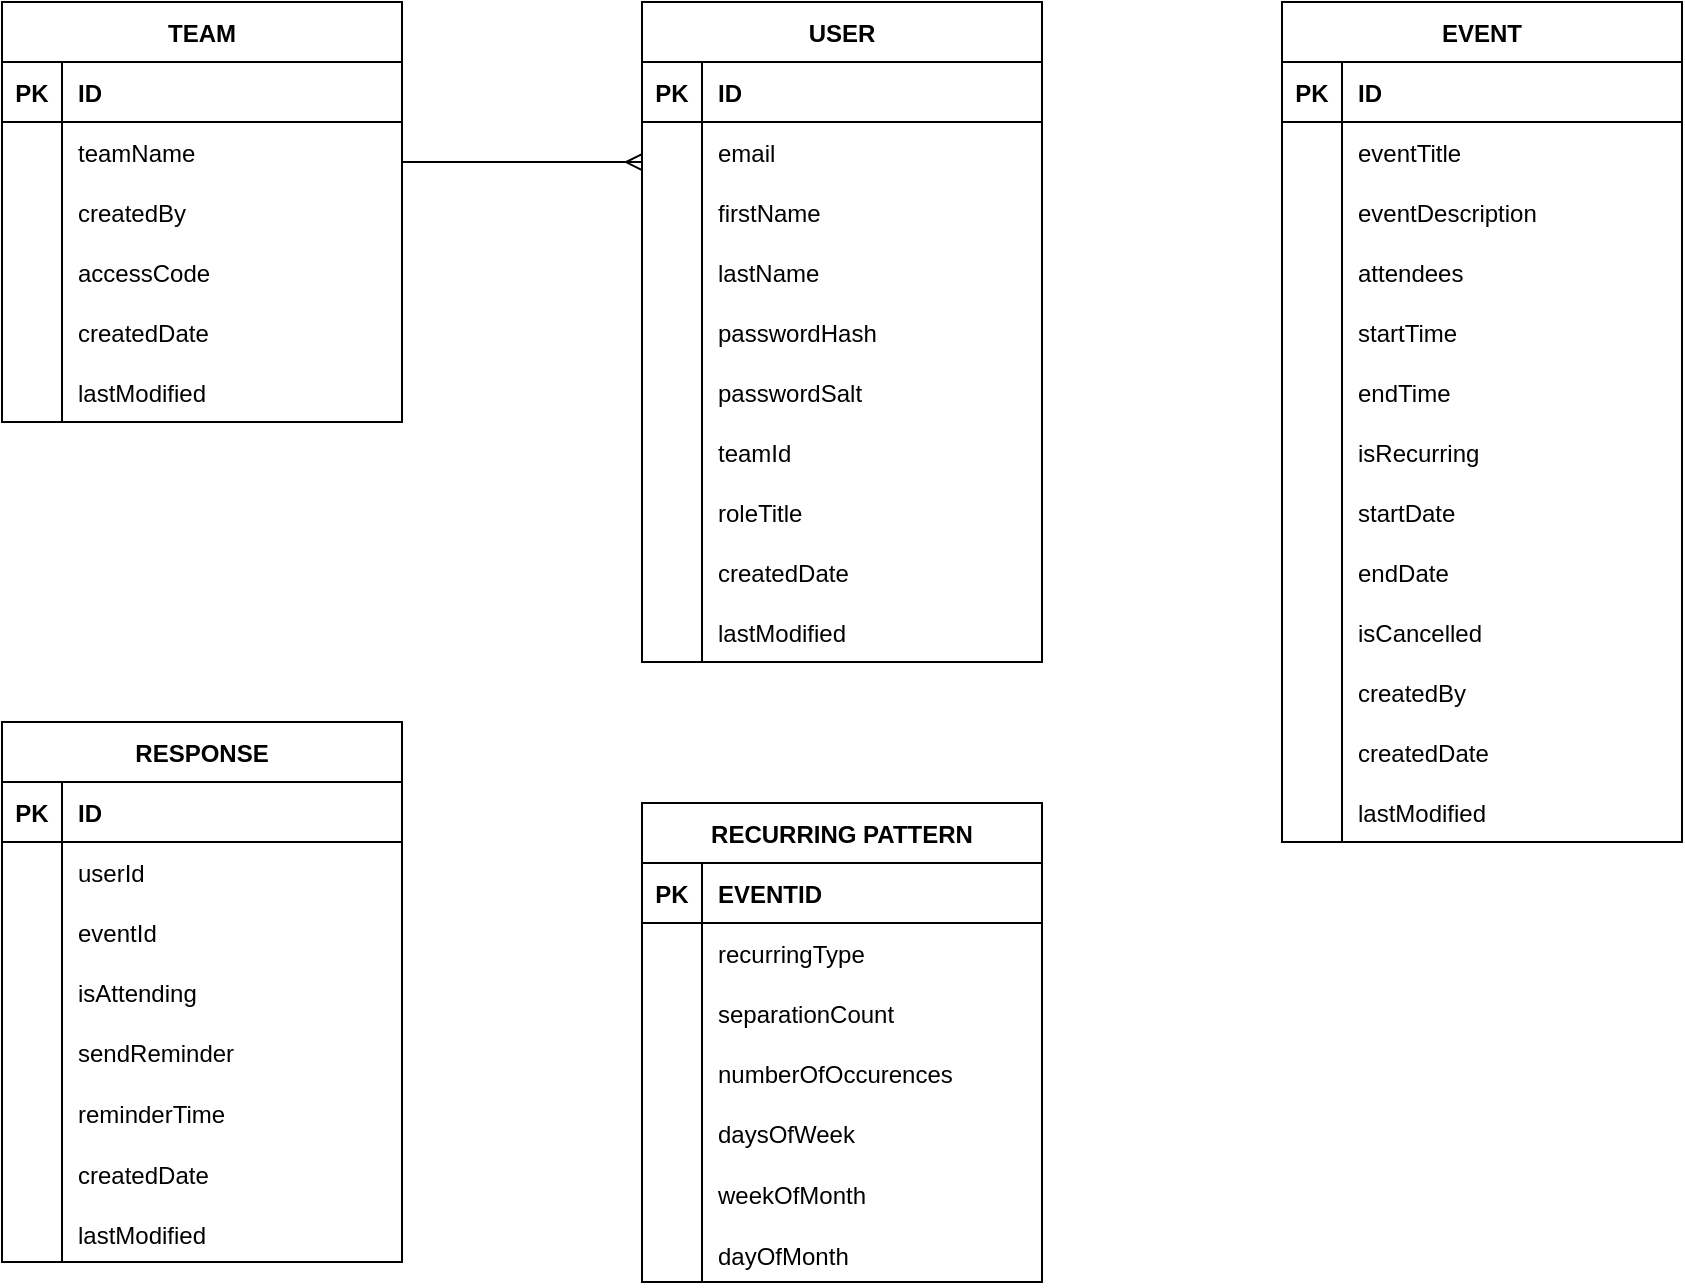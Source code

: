<mxfile version="20.8.16" type="device"><diagram id="R2lEEEUBdFMjLlhIrx00" name="Page-1"><mxGraphModel dx="1000" dy="599" grid="1" gridSize="10" guides="1" tooltips="1" connect="1" arrows="1" fold="1" page="1" pageScale="1" pageWidth="1169" pageHeight="827" math="0" shadow="0" extFonts="Permanent Marker^https://fonts.googleapis.com/css?family=Permanent+Marker"><root><mxCell id="0"/><mxCell id="1" parent="0"/><object label="USER" teamId="teamId&#10;teamId&#10;" placeholders="1" id="lhX8aBAA-CN6_TQrvfnU-5"><mxCell style="shape=table;startSize=30;container=1;collapsible=1;childLayout=tableLayout;fixedRows=1;rowLines=0;fontStyle=1;align=center;resizeLast=1;movable=1;resizable=1;rotatable=1;deletable=1;editable=1;connectable=1;" parent="1" vertex="1"><mxGeometry x="440" y="80" width="200" height="330" as="geometry"><mxRectangle x="440" y="80" width="70" height="30" as="alternateBounds"/></mxGeometry></mxCell></object><mxCell id="lhX8aBAA-CN6_TQrvfnU-6" value="" style="shape=tableRow;horizontal=0;startSize=0;swimlaneHead=0;swimlaneBody=0;fillColor=none;collapsible=0;dropTarget=0;points=[[0,0.5],[1,0.5]];portConstraint=eastwest;top=0;left=0;right=0;bottom=1;" parent="lhX8aBAA-CN6_TQrvfnU-5" vertex="1"><mxGeometry y="30" width="200" height="30" as="geometry"/></mxCell><mxCell id="lhX8aBAA-CN6_TQrvfnU-7" value="PK" style="shape=partialRectangle;connectable=0;fillColor=none;top=0;left=0;bottom=0;right=0;fontStyle=1;overflow=hidden;" parent="lhX8aBAA-CN6_TQrvfnU-6" vertex="1"><mxGeometry width="30" height="30" as="geometry"><mxRectangle width="30" height="30" as="alternateBounds"/></mxGeometry></mxCell><mxCell id="lhX8aBAA-CN6_TQrvfnU-8" value="ID" style="shape=partialRectangle;connectable=0;fillColor=none;top=0;left=0;bottom=0;right=0;align=left;spacingLeft=6;fontStyle=1;overflow=hidden;" parent="lhX8aBAA-CN6_TQrvfnU-6" vertex="1"><mxGeometry x="30" width="170" height="30" as="geometry"><mxRectangle width="170" height="30" as="alternateBounds"/></mxGeometry></mxCell><mxCell id="lhX8aBAA-CN6_TQrvfnU-9" value="" style="shape=tableRow;horizontal=0;startSize=0;swimlaneHead=0;swimlaneBody=0;fillColor=none;collapsible=0;dropTarget=0;points=[[0,0.5],[1,0.5]];portConstraint=eastwest;top=0;left=0;right=0;bottom=0;" parent="lhX8aBAA-CN6_TQrvfnU-5" vertex="1"><mxGeometry y="60" width="200" height="30" as="geometry"/></mxCell><mxCell id="lhX8aBAA-CN6_TQrvfnU-10" value="" style="shape=partialRectangle;connectable=0;fillColor=none;top=0;left=0;bottom=0;right=0;editable=1;overflow=hidden;" parent="lhX8aBAA-CN6_TQrvfnU-9" vertex="1"><mxGeometry width="30" height="30" as="geometry"><mxRectangle width="30" height="30" as="alternateBounds"/></mxGeometry></mxCell><mxCell id="lhX8aBAA-CN6_TQrvfnU-11" value="email" style="shape=partialRectangle;connectable=0;fillColor=none;top=0;left=0;bottom=0;right=0;align=left;spacingLeft=6;overflow=hidden;" parent="lhX8aBAA-CN6_TQrvfnU-9" vertex="1"><mxGeometry x="30" width="170" height="30" as="geometry"><mxRectangle width="170" height="30" as="alternateBounds"/></mxGeometry></mxCell><mxCell id="lhX8aBAA-CN6_TQrvfnU-12" value="" style="shape=tableRow;horizontal=0;startSize=0;swimlaneHead=0;swimlaneBody=0;fillColor=none;collapsible=0;dropTarget=0;points=[[0,0.5],[1,0.5]];portConstraint=eastwest;top=0;left=0;right=0;bottom=0;" parent="lhX8aBAA-CN6_TQrvfnU-5" vertex="1"><mxGeometry y="90" width="200" height="30" as="geometry"/></mxCell><mxCell id="lhX8aBAA-CN6_TQrvfnU-13" value="" style="shape=partialRectangle;connectable=0;fillColor=none;top=0;left=0;bottom=0;right=0;editable=1;overflow=hidden;" parent="lhX8aBAA-CN6_TQrvfnU-12" vertex="1"><mxGeometry width="30" height="30" as="geometry"><mxRectangle width="30" height="30" as="alternateBounds"/></mxGeometry></mxCell><mxCell id="lhX8aBAA-CN6_TQrvfnU-14" value="firstName" style="shape=partialRectangle;connectable=0;fillColor=none;top=0;left=0;bottom=0;right=0;align=left;spacingLeft=6;overflow=hidden;" parent="lhX8aBAA-CN6_TQrvfnU-12" vertex="1"><mxGeometry x="30" width="170" height="30" as="geometry"><mxRectangle width="170" height="30" as="alternateBounds"/></mxGeometry></mxCell><mxCell id="lhX8aBAA-CN6_TQrvfnU-15" value="" style="shape=tableRow;horizontal=0;startSize=0;swimlaneHead=0;swimlaneBody=0;fillColor=none;collapsible=0;dropTarget=0;points=[[0,0.5],[1,0.5]];portConstraint=eastwest;top=0;left=0;right=0;bottom=0;" parent="lhX8aBAA-CN6_TQrvfnU-5" vertex="1"><mxGeometry y="120" width="200" height="30" as="geometry"/></mxCell><mxCell id="lhX8aBAA-CN6_TQrvfnU-16" value="" style="shape=partialRectangle;connectable=0;fillColor=none;top=0;left=0;bottom=0;right=0;editable=1;overflow=hidden;" parent="lhX8aBAA-CN6_TQrvfnU-15" vertex="1"><mxGeometry width="30" height="30" as="geometry"><mxRectangle width="30" height="30" as="alternateBounds"/></mxGeometry></mxCell><object label="lastName" teamId="" id="lhX8aBAA-CN6_TQrvfnU-17"><mxCell style="shape=partialRectangle;connectable=0;fillColor=none;top=0;left=0;bottom=0;right=0;align=left;spacingLeft=6;overflow=hidden;" parent="lhX8aBAA-CN6_TQrvfnU-15" vertex="1"><mxGeometry x="30" width="170" height="30" as="geometry"><mxRectangle width="170" height="30" as="alternateBounds"/></mxGeometry></mxCell></object><object label="passwordHash" teamId="" id="lhX8aBAA-CN6_TQrvfnU-18"><mxCell style="shape=partialRectangle;connectable=0;fillColor=none;top=0;left=0;bottom=0;right=0;align=left;spacingLeft=6;overflow=hidden;" parent="1" vertex="1"><mxGeometry x="470" y="230" width="150" height="30" as="geometry"><mxRectangle width="150" height="30" as="alternateBounds"/></mxGeometry></mxCell></object><object label="passwordSalt" teamId="" id="lhX8aBAA-CN6_TQrvfnU-19"><mxCell style="shape=partialRectangle;connectable=0;fillColor=none;top=0;left=0;bottom=0;right=0;align=left;spacingLeft=6;overflow=hidden;" parent="1" vertex="1"><mxGeometry x="470" y="260" width="150" height="30" as="geometry"><mxRectangle width="150" height="30" as="alternateBounds"/></mxGeometry></mxCell></object><object label="teamId" teamId="" id="lhX8aBAA-CN6_TQrvfnU-20"><mxCell style="shape=partialRectangle;connectable=0;fillColor=none;top=0;left=0;bottom=0;right=0;align=left;spacingLeft=6;overflow=hidden;" parent="1" vertex="1"><mxGeometry x="470" y="290" width="150" height="30" as="geometry"><mxRectangle width="150" height="30" as="alternateBounds"/></mxGeometry></mxCell></object><object label="roleTitle" teamId="" id="lhX8aBAA-CN6_TQrvfnU-21"><mxCell style="shape=partialRectangle;connectable=0;fillColor=none;top=0;left=0;bottom=0;right=0;align=left;spacingLeft=6;overflow=hidden;" parent="1" vertex="1"><mxGeometry x="470" y="320" width="150" height="30" as="geometry"><mxRectangle width="150" height="30" as="alternateBounds"/></mxGeometry></mxCell></object><mxCell id="lhX8aBAA-CN6_TQrvfnU-22" value="" style="endArrow=none;html=1;rounded=0;" parent="1" edge="1"><mxGeometry width="50" height="50" relative="1" as="geometry"><mxPoint x="470" y="410" as="sourcePoint"/><mxPoint x="470" y="230" as="targetPoint"/></mxGeometry></mxCell><object label="TEAM" teamId="teamId&#10;teamId&#10;" placeholders="1" id="lhX8aBAA-CN6_TQrvfnU-23"><mxCell style="shape=table;startSize=30;container=1;collapsible=1;childLayout=tableLayout;fixedRows=1;rowLines=0;fontStyle=1;align=center;resizeLast=1;movable=1;resizable=1;rotatable=1;deletable=1;editable=1;connectable=1;" parent="1" vertex="1"><mxGeometry x="120" y="80" width="200" height="210" as="geometry"><mxRectangle x="440" y="80" width="70" height="30" as="alternateBounds"/></mxGeometry></mxCell></object><mxCell id="lhX8aBAA-CN6_TQrvfnU-24" value="" style="shape=tableRow;horizontal=0;startSize=0;swimlaneHead=0;swimlaneBody=0;fillColor=none;collapsible=0;dropTarget=0;points=[[0,0.5],[1,0.5]];portConstraint=eastwest;top=0;left=0;right=0;bottom=1;" parent="lhX8aBAA-CN6_TQrvfnU-23" vertex="1"><mxGeometry y="30" width="200" height="30" as="geometry"/></mxCell><mxCell id="lhX8aBAA-CN6_TQrvfnU-25" value="PK" style="shape=partialRectangle;connectable=0;fillColor=none;top=0;left=0;bottom=0;right=0;fontStyle=1;overflow=hidden;" parent="lhX8aBAA-CN6_TQrvfnU-24" vertex="1"><mxGeometry width="30" height="30" as="geometry"><mxRectangle width="30" height="30" as="alternateBounds"/></mxGeometry></mxCell><mxCell id="lhX8aBAA-CN6_TQrvfnU-26" value="ID" style="shape=partialRectangle;connectable=0;fillColor=none;top=0;left=0;bottom=0;right=0;align=left;spacingLeft=6;fontStyle=1;overflow=hidden;" parent="lhX8aBAA-CN6_TQrvfnU-24" vertex="1"><mxGeometry x="30" width="170" height="30" as="geometry"><mxRectangle width="170" height="30" as="alternateBounds"/></mxGeometry></mxCell><mxCell id="lhX8aBAA-CN6_TQrvfnU-27" value="" style="shape=tableRow;horizontal=0;startSize=0;swimlaneHead=0;swimlaneBody=0;fillColor=none;collapsible=0;dropTarget=0;points=[[0,0.5],[1,0.5]];portConstraint=eastwest;top=0;left=0;right=0;bottom=0;" parent="lhX8aBAA-CN6_TQrvfnU-23" vertex="1"><mxGeometry y="60" width="200" height="30" as="geometry"/></mxCell><mxCell id="lhX8aBAA-CN6_TQrvfnU-28" value="" style="shape=partialRectangle;connectable=0;fillColor=none;top=0;left=0;bottom=0;right=0;editable=1;overflow=hidden;" parent="lhX8aBAA-CN6_TQrvfnU-27" vertex="1"><mxGeometry width="30" height="30" as="geometry"><mxRectangle width="30" height="30" as="alternateBounds"/></mxGeometry></mxCell><mxCell id="lhX8aBAA-CN6_TQrvfnU-29" value="teamName" style="shape=partialRectangle;connectable=0;fillColor=none;top=0;left=0;bottom=0;right=0;align=left;spacingLeft=6;overflow=hidden;" parent="lhX8aBAA-CN6_TQrvfnU-27" vertex="1"><mxGeometry x="30" width="170" height="30" as="geometry"><mxRectangle width="170" height="30" as="alternateBounds"/></mxGeometry></mxCell><mxCell id="lhX8aBAA-CN6_TQrvfnU-30" value="" style="shape=tableRow;horizontal=0;startSize=0;swimlaneHead=0;swimlaneBody=0;fillColor=none;collapsible=0;dropTarget=0;points=[[0,0.5],[1,0.5]];portConstraint=eastwest;top=0;left=0;right=0;bottom=0;" parent="lhX8aBAA-CN6_TQrvfnU-23" vertex="1"><mxGeometry y="90" width="200" height="30" as="geometry"/></mxCell><mxCell id="lhX8aBAA-CN6_TQrvfnU-31" value="" style="shape=partialRectangle;connectable=0;fillColor=none;top=0;left=0;bottom=0;right=0;editable=1;overflow=hidden;" parent="lhX8aBAA-CN6_TQrvfnU-30" vertex="1"><mxGeometry width="30" height="30" as="geometry"><mxRectangle width="30" height="30" as="alternateBounds"/></mxGeometry></mxCell><mxCell id="lhX8aBAA-CN6_TQrvfnU-32" value="createdBy" style="shape=partialRectangle;connectable=0;fillColor=none;top=0;left=0;bottom=0;right=0;align=left;spacingLeft=6;overflow=hidden;" parent="lhX8aBAA-CN6_TQrvfnU-30" vertex="1"><mxGeometry x="30" width="170" height="30" as="geometry"><mxRectangle width="170" height="30" as="alternateBounds"/></mxGeometry></mxCell><mxCell id="lhX8aBAA-CN6_TQrvfnU-33" value="" style="shape=tableRow;horizontal=0;startSize=0;swimlaneHead=0;swimlaneBody=0;fillColor=none;collapsible=0;dropTarget=0;points=[[0,0.5],[1,0.5]];portConstraint=eastwest;top=0;left=0;right=0;bottom=0;" parent="lhX8aBAA-CN6_TQrvfnU-23" vertex="1"><mxGeometry y="120" width="200" height="30" as="geometry"/></mxCell><mxCell id="lhX8aBAA-CN6_TQrvfnU-34" value="" style="shape=partialRectangle;connectable=0;fillColor=none;top=0;left=0;bottom=0;right=0;editable=1;overflow=hidden;" parent="lhX8aBAA-CN6_TQrvfnU-33" vertex="1"><mxGeometry width="30" height="30" as="geometry"><mxRectangle width="30" height="30" as="alternateBounds"/></mxGeometry></mxCell><object label="accessCode" teamId="" id="lhX8aBAA-CN6_TQrvfnU-35"><mxCell style="shape=partialRectangle;connectable=0;fillColor=none;top=0;left=0;bottom=0;right=0;align=left;spacingLeft=6;overflow=hidden;" parent="lhX8aBAA-CN6_TQrvfnU-33" vertex="1"><mxGeometry x="30" width="170" height="30" as="geometry"><mxRectangle width="170" height="30" as="alternateBounds"/></mxGeometry></mxCell></object><mxCell id="lhX8aBAA-CN6_TQrvfnU-41" value="" style="fontSize=12;html=1;endArrow=ERmany;rounded=0;entryX=0;entryY=0.667;entryDx=0;entryDy=0;entryPerimeter=0;" parent="1" target="lhX8aBAA-CN6_TQrvfnU-9" edge="1"><mxGeometry width="100" height="100" relative="1" as="geometry"><mxPoint x="320" y="160" as="sourcePoint"/><mxPoint x="420" y="160" as="targetPoint"/></mxGeometry></mxCell><object label="EVENT" teamId="teamId&#10;teamId&#10;" placeholders="1" id="ROYj8HqKsCZeWACCtqD5-10"><mxCell style="shape=table;startSize=30;container=1;collapsible=1;childLayout=tableLayout;fixedRows=1;rowLines=0;fontStyle=1;align=center;resizeLast=1;movable=1;resizable=1;rotatable=1;deletable=1;editable=1;connectable=1;" vertex="1" parent="1"><mxGeometry x="760" y="80" width="200" height="420" as="geometry"><mxRectangle x="440" y="80" width="70" height="30" as="alternateBounds"/></mxGeometry></mxCell></object><mxCell id="ROYj8HqKsCZeWACCtqD5-11" value="" style="shape=tableRow;horizontal=0;startSize=0;swimlaneHead=0;swimlaneBody=0;fillColor=none;collapsible=0;dropTarget=0;points=[[0,0.5],[1,0.5]];portConstraint=eastwest;top=0;left=0;right=0;bottom=1;" vertex="1" parent="ROYj8HqKsCZeWACCtqD5-10"><mxGeometry y="30" width="200" height="30" as="geometry"/></mxCell><mxCell id="ROYj8HqKsCZeWACCtqD5-12" value="PK" style="shape=partialRectangle;connectable=0;fillColor=none;top=0;left=0;bottom=0;right=0;fontStyle=1;overflow=hidden;" vertex="1" parent="ROYj8HqKsCZeWACCtqD5-11"><mxGeometry width="30" height="30" as="geometry"><mxRectangle width="30" height="30" as="alternateBounds"/></mxGeometry></mxCell><mxCell id="ROYj8HqKsCZeWACCtqD5-13" value="ID" style="shape=partialRectangle;connectable=0;fillColor=none;top=0;left=0;bottom=0;right=0;align=left;spacingLeft=6;fontStyle=1;overflow=hidden;" vertex="1" parent="ROYj8HqKsCZeWACCtqD5-11"><mxGeometry x="30" width="170" height="30" as="geometry"><mxRectangle width="170" height="30" as="alternateBounds"/></mxGeometry></mxCell><mxCell id="ROYj8HqKsCZeWACCtqD5-14" value="" style="shape=tableRow;horizontal=0;startSize=0;swimlaneHead=0;swimlaneBody=0;fillColor=none;collapsible=0;dropTarget=0;points=[[0,0.5],[1,0.5]];portConstraint=eastwest;top=0;left=0;right=0;bottom=0;" vertex="1" parent="ROYj8HqKsCZeWACCtqD5-10"><mxGeometry y="60" width="200" height="30" as="geometry"/></mxCell><mxCell id="ROYj8HqKsCZeWACCtqD5-15" value="" style="shape=partialRectangle;connectable=0;fillColor=none;top=0;left=0;bottom=0;right=0;editable=1;overflow=hidden;" vertex="1" parent="ROYj8HqKsCZeWACCtqD5-14"><mxGeometry width="30" height="30" as="geometry"><mxRectangle width="30" height="30" as="alternateBounds"/></mxGeometry></mxCell><mxCell id="ROYj8HqKsCZeWACCtqD5-16" value="eventTitle" style="shape=partialRectangle;connectable=0;fillColor=none;top=0;left=0;bottom=0;right=0;align=left;spacingLeft=6;overflow=hidden;" vertex="1" parent="ROYj8HqKsCZeWACCtqD5-14"><mxGeometry x="30" width="170" height="30" as="geometry"><mxRectangle width="170" height="30" as="alternateBounds"/></mxGeometry></mxCell><mxCell id="ROYj8HqKsCZeWACCtqD5-17" value="" style="shape=tableRow;horizontal=0;startSize=0;swimlaneHead=0;swimlaneBody=0;fillColor=none;collapsible=0;dropTarget=0;points=[[0,0.5],[1,0.5]];portConstraint=eastwest;top=0;left=0;right=0;bottom=0;" vertex="1" parent="ROYj8HqKsCZeWACCtqD5-10"><mxGeometry y="90" width="200" height="30" as="geometry"/></mxCell><mxCell id="ROYj8HqKsCZeWACCtqD5-18" value="" style="shape=partialRectangle;connectable=0;fillColor=none;top=0;left=0;bottom=0;right=0;editable=1;overflow=hidden;" vertex="1" parent="ROYj8HqKsCZeWACCtqD5-17"><mxGeometry width="30" height="30" as="geometry"><mxRectangle width="30" height="30" as="alternateBounds"/></mxGeometry></mxCell><mxCell id="ROYj8HqKsCZeWACCtqD5-19" value="eventDescription" style="shape=partialRectangle;connectable=0;fillColor=none;top=0;left=0;bottom=0;right=0;align=left;spacingLeft=6;overflow=hidden;" vertex="1" parent="ROYj8HqKsCZeWACCtqD5-17"><mxGeometry x="30" width="170" height="30" as="geometry"><mxRectangle width="170" height="30" as="alternateBounds"/></mxGeometry></mxCell><mxCell id="ROYj8HqKsCZeWACCtqD5-20" value="" style="shape=tableRow;horizontal=0;startSize=0;swimlaneHead=0;swimlaneBody=0;fillColor=none;collapsible=0;dropTarget=0;points=[[0,0.5],[1,0.5]];portConstraint=eastwest;top=0;left=0;right=0;bottom=0;" vertex="1" parent="ROYj8HqKsCZeWACCtqD5-10"><mxGeometry y="120" width="200" height="30" as="geometry"/></mxCell><mxCell id="ROYj8HqKsCZeWACCtqD5-21" value="" style="shape=partialRectangle;connectable=0;fillColor=none;top=0;left=0;bottom=0;right=0;editable=1;overflow=hidden;" vertex="1" parent="ROYj8HqKsCZeWACCtqD5-20"><mxGeometry width="30" height="30" as="geometry"><mxRectangle width="30" height="30" as="alternateBounds"/></mxGeometry></mxCell><object label="attendees" teamId="" id="ROYj8HqKsCZeWACCtqD5-22"><mxCell style="shape=partialRectangle;connectable=0;fillColor=none;top=0;left=0;bottom=0;right=0;align=left;spacingLeft=6;overflow=hidden;" vertex="1" parent="ROYj8HqKsCZeWACCtqD5-20"><mxGeometry x="30" width="170" height="30" as="geometry"><mxRectangle width="170" height="30" as="alternateBounds"/></mxGeometry></mxCell></object><object label="startTime" teamId="" id="ROYj8HqKsCZeWACCtqD5-23"><mxCell style="shape=partialRectangle;connectable=0;fillColor=none;top=0;left=0;bottom=0;right=0;align=left;spacingLeft=6;overflow=hidden;" vertex="1" parent="1"><mxGeometry x="790" y="230" width="150" height="30" as="geometry"><mxRectangle width="150" height="30" as="alternateBounds"/></mxGeometry></mxCell></object><object label="endTime" teamId="" id="ROYj8HqKsCZeWACCtqD5-24"><mxCell style="shape=partialRectangle;connectable=0;fillColor=none;top=0;left=0;bottom=0;right=0;align=left;spacingLeft=6;overflow=hidden;" vertex="1" parent="1"><mxGeometry x="790" y="260" width="150" height="30" as="geometry"><mxRectangle width="150" height="30" as="alternateBounds"/></mxGeometry></mxCell></object><object label="isRecurring" teamId="" id="ROYj8HqKsCZeWACCtqD5-25"><mxCell style="shape=partialRectangle;connectable=0;fillColor=none;top=0;left=0;bottom=0;right=0;align=left;spacingLeft=6;overflow=hidden;" vertex="1" parent="1"><mxGeometry x="790" y="290" width="150" height="30" as="geometry"><mxRectangle width="150" height="30" as="alternateBounds"/></mxGeometry></mxCell></object><object label="startDate" teamId="" id="ROYj8HqKsCZeWACCtqD5-26"><mxCell style="shape=partialRectangle;connectable=0;fillColor=none;top=0;left=0;bottom=0;right=0;align=left;spacingLeft=6;overflow=hidden;" vertex="1" parent="1"><mxGeometry x="790" y="320" width="150" height="30" as="geometry"><mxRectangle width="150" height="30" as="alternateBounds"/></mxGeometry></mxCell></object><mxCell id="ROYj8HqKsCZeWACCtqD5-27" value="" style="endArrow=none;html=1;rounded=0;" edge="1" parent="1"><mxGeometry width="50" height="50" relative="1" as="geometry"><mxPoint x="790" y="500" as="sourcePoint"/><mxPoint x="790" y="230" as="targetPoint"/></mxGeometry></mxCell><object label="RESPONSE" teamId="teamId&#10;teamId&#10;" placeholders="1" id="ROYj8HqKsCZeWACCtqD5-28"><mxCell style="shape=table;startSize=30;container=1;collapsible=1;childLayout=tableLayout;fixedRows=1;rowLines=0;fontStyle=1;align=center;resizeLast=1;movable=1;resizable=1;rotatable=1;deletable=1;editable=1;connectable=1;" vertex="1" parent="1"><mxGeometry x="120" y="440" width="200" height="270" as="geometry"><mxRectangle x="440" y="80" width="70" height="30" as="alternateBounds"/></mxGeometry></mxCell></object><mxCell id="ROYj8HqKsCZeWACCtqD5-29" value="" style="shape=tableRow;horizontal=0;startSize=0;swimlaneHead=0;swimlaneBody=0;fillColor=none;collapsible=0;dropTarget=0;points=[[0,0.5],[1,0.5]];portConstraint=eastwest;top=0;left=0;right=0;bottom=1;" vertex="1" parent="ROYj8HqKsCZeWACCtqD5-28"><mxGeometry y="30" width="200" height="30" as="geometry"/></mxCell><mxCell id="ROYj8HqKsCZeWACCtqD5-30" value="PK" style="shape=partialRectangle;connectable=0;fillColor=none;top=0;left=0;bottom=0;right=0;fontStyle=1;overflow=hidden;" vertex="1" parent="ROYj8HqKsCZeWACCtqD5-29"><mxGeometry width="30" height="30" as="geometry"><mxRectangle width="30" height="30" as="alternateBounds"/></mxGeometry></mxCell><mxCell id="ROYj8HqKsCZeWACCtqD5-31" value="ID" style="shape=partialRectangle;connectable=0;fillColor=none;top=0;left=0;bottom=0;right=0;align=left;spacingLeft=6;fontStyle=1;overflow=hidden;" vertex="1" parent="ROYj8HqKsCZeWACCtqD5-29"><mxGeometry x="30" width="170" height="30" as="geometry"><mxRectangle width="170" height="30" as="alternateBounds"/></mxGeometry></mxCell><mxCell id="ROYj8HqKsCZeWACCtqD5-32" value="" style="shape=tableRow;horizontal=0;startSize=0;swimlaneHead=0;swimlaneBody=0;fillColor=none;collapsible=0;dropTarget=0;points=[[0,0.5],[1,0.5]];portConstraint=eastwest;top=0;left=0;right=0;bottom=0;" vertex="1" parent="ROYj8HqKsCZeWACCtqD5-28"><mxGeometry y="60" width="200" height="30" as="geometry"/></mxCell><mxCell id="ROYj8HqKsCZeWACCtqD5-33" value="" style="shape=partialRectangle;connectable=0;fillColor=none;top=0;left=0;bottom=0;right=0;editable=1;overflow=hidden;" vertex="1" parent="ROYj8HqKsCZeWACCtqD5-32"><mxGeometry width="30" height="30" as="geometry"><mxRectangle width="30" height="30" as="alternateBounds"/></mxGeometry></mxCell><mxCell id="ROYj8HqKsCZeWACCtqD5-34" value="userId" style="shape=partialRectangle;connectable=0;fillColor=none;top=0;left=0;bottom=0;right=0;align=left;spacingLeft=6;overflow=hidden;" vertex="1" parent="ROYj8HqKsCZeWACCtqD5-32"><mxGeometry x="30" width="170" height="30" as="geometry"><mxRectangle width="170" height="30" as="alternateBounds"/></mxGeometry></mxCell><mxCell id="ROYj8HqKsCZeWACCtqD5-35" value="" style="shape=tableRow;horizontal=0;startSize=0;swimlaneHead=0;swimlaneBody=0;fillColor=none;collapsible=0;dropTarget=0;points=[[0,0.5],[1,0.5]];portConstraint=eastwest;top=0;left=0;right=0;bottom=0;" vertex="1" parent="ROYj8HqKsCZeWACCtqD5-28"><mxGeometry y="90" width="200" height="30" as="geometry"/></mxCell><mxCell id="ROYj8HqKsCZeWACCtqD5-36" value="" style="shape=partialRectangle;connectable=0;fillColor=none;top=0;left=0;bottom=0;right=0;editable=1;overflow=hidden;" vertex="1" parent="ROYj8HqKsCZeWACCtqD5-35"><mxGeometry width="30" height="30" as="geometry"><mxRectangle width="30" height="30" as="alternateBounds"/></mxGeometry></mxCell><mxCell id="ROYj8HqKsCZeWACCtqD5-37" value="eventId" style="shape=partialRectangle;connectable=0;fillColor=none;top=0;left=0;bottom=0;right=0;align=left;spacingLeft=6;overflow=hidden;" vertex="1" parent="ROYj8HqKsCZeWACCtqD5-35"><mxGeometry x="30" width="170" height="30" as="geometry"><mxRectangle width="170" height="30" as="alternateBounds"/></mxGeometry></mxCell><mxCell id="ROYj8HqKsCZeWACCtqD5-38" value="" style="shape=tableRow;horizontal=0;startSize=0;swimlaneHead=0;swimlaneBody=0;fillColor=none;collapsible=0;dropTarget=0;points=[[0,0.5],[1,0.5]];portConstraint=eastwest;top=0;left=0;right=0;bottom=0;" vertex="1" parent="ROYj8HqKsCZeWACCtqD5-28"><mxGeometry y="120" width="200" height="30" as="geometry"/></mxCell><mxCell id="ROYj8HqKsCZeWACCtqD5-39" value="" style="shape=partialRectangle;connectable=0;fillColor=none;top=0;left=0;bottom=0;right=0;editable=1;overflow=hidden;" vertex="1" parent="ROYj8HqKsCZeWACCtqD5-38"><mxGeometry width="30" height="30" as="geometry"><mxRectangle width="30" height="30" as="alternateBounds"/></mxGeometry></mxCell><object label="isAttending" teamId="" id="ROYj8HqKsCZeWACCtqD5-40"><mxCell style="shape=partialRectangle;connectable=0;fillColor=none;top=0;left=0;bottom=0;right=0;align=left;spacingLeft=6;overflow=hidden;" vertex="1" parent="ROYj8HqKsCZeWACCtqD5-38"><mxGeometry x="30" width="170" height="30" as="geometry"><mxRectangle width="170" height="30" as="alternateBounds"/></mxGeometry></mxCell></object><object label="sendReminder" teamId="" id="ROYj8HqKsCZeWACCtqD5-41"><mxCell style="shape=partialRectangle;connectable=0;fillColor=none;top=0;left=0;bottom=0;right=0;align=left;spacingLeft=6;overflow=hidden;" vertex="1" parent="1"><mxGeometry x="150" y="590" width="170" height="30" as="geometry"><mxRectangle width="150" height="30" as="alternateBounds"/></mxGeometry></mxCell></object><object label="reminderTime" teamId="" id="ROYj8HqKsCZeWACCtqD5-42"><mxCell style="shape=partialRectangle;connectable=0;fillColor=none;top=0;left=0;bottom=0;right=0;align=left;spacingLeft=6;overflow=hidden;" vertex="1" parent="1"><mxGeometry x="150" y="620" width="170" height="31" as="geometry"><mxRectangle width="150" height="30" as="alternateBounds"/></mxGeometry></mxCell></object><mxCell id="ROYj8HqKsCZeWACCtqD5-45" value="" style="endArrow=none;html=1;rounded=0;" edge="1" parent="1"><mxGeometry width="50" height="50" relative="1" as="geometry"><mxPoint x="150" y="710" as="sourcePoint"/><mxPoint x="150" y="590" as="targetPoint"/></mxGeometry></mxCell><object label="endDate" teamId="" id="ROYj8HqKsCZeWACCtqD5-46"><mxCell style="shape=partialRectangle;connectable=0;fillColor=none;top=0;left=0;bottom=0;right=0;align=left;spacingLeft=6;overflow=hidden;" vertex="1" parent="1"><mxGeometry x="790" y="350" width="150" height="30" as="geometry"><mxRectangle width="150" height="30" as="alternateBounds"/></mxGeometry></mxCell></object><object label="isCancelled" teamId="" id="ROYj8HqKsCZeWACCtqD5-47"><mxCell style="shape=partialRectangle;connectable=0;fillColor=none;top=0;left=0;bottom=0;right=0;align=left;spacingLeft=6;overflow=hidden;" vertex="1" parent="1"><mxGeometry x="790" y="380" width="150" height="30" as="geometry"><mxRectangle width="150" height="30" as="alternateBounds"/></mxGeometry></mxCell></object><object label="createdBy" teamId="" id="ROYj8HqKsCZeWACCtqD5-48"><mxCell style="shape=partialRectangle;connectable=0;fillColor=none;top=0;left=0;bottom=0;right=0;align=left;spacingLeft=6;overflow=hidden;" vertex="1" parent="1"><mxGeometry x="790" y="410" width="150" height="30" as="geometry"><mxRectangle width="150" height="30" as="alternateBounds"/></mxGeometry></mxCell></object><object label="" teamId="" id="ROYj8HqKsCZeWACCtqD5-49"><mxCell style="shape=partialRectangle;connectable=0;fillColor=none;top=0;left=0;bottom=0;right=0;align=left;spacingLeft=6;overflow=hidden;" vertex="1" parent="1"><mxGeometry x="470" y="350" width="170" height="30" as="geometry"><mxRectangle width="150" height="30" as="alternateBounds"/></mxGeometry></mxCell></object><object label="createdDate" teamId="" id="ROYj8HqKsCZeWACCtqD5-50"><mxCell style="shape=partialRectangle;connectable=0;fillColor=none;top=0;left=0;bottom=0;right=0;align=left;spacingLeft=6;overflow=hidden;" vertex="1" parent="1"><mxGeometry x="150" y="230" width="170" height="30" as="geometry"><mxRectangle width="170" height="30" as="alternateBounds"/></mxGeometry></mxCell></object><object label="lastModified" teamId="" id="ROYj8HqKsCZeWACCtqD5-51"><mxCell style="shape=partialRectangle;connectable=0;fillColor=none;top=0;left=0;bottom=0;right=0;align=left;spacingLeft=6;overflow=hidden;" vertex="1" parent="1"><mxGeometry x="150" y="260" width="170" height="30" as="geometry"><mxRectangle width="170" height="30" as="alternateBounds"/></mxGeometry></mxCell></object><mxCell id="ROYj8HqKsCZeWACCtqD5-52" value="" style="endArrow=none;html=1;rounded=0;" edge="1" parent="1"><mxGeometry width="50" height="50" relative="1" as="geometry"><mxPoint x="150" y="290" as="sourcePoint"/><mxPoint x="150" y="230" as="targetPoint"/></mxGeometry></mxCell><object label="createdDate" teamId="" id="ROYj8HqKsCZeWACCtqD5-53"><mxCell style="shape=partialRectangle;connectable=0;fillColor=none;top=0;left=0;bottom=0;right=0;align=left;spacingLeft=6;overflow=hidden;" vertex="1" parent="1"><mxGeometry x="470" y="350" width="170" height="30" as="geometry"><mxRectangle width="170" height="30" as="alternateBounds"/></mxGeometry></mxCell></object><object label="createdDate" teamId="" id="ROYj8HqKsCZeWACCtqD5-54"><mxCell style="shape=partialRectangle;connectable=0;fillColor=none;top=0;left=0;bottom=0;right=0;align=left;spacingLeft=6;overflow=hidden;" vertex="1" parent="1"><mxGeometry x="790" y="440" width="170" height="30" as="geometry"><mxRectangle width="170" height="30" as="alternateBounds"/></mxGeometry></mxCell></object><object label="createdDate" teamId="" id="ROYj8HqKsCZeWACCtqD5-55"><mxCell style="shape=partialRectangle;connectable=0;fillColor=none;top=0;left=0;bottom=0;right=0;align=left;spacingLeft=6;overflow=hidden;" vertex="1" parent="1"><mxGeometry x="150" y="651" width="170" height="30" as="geometry"><mxRectangle width="170" height="30" as="alternateBounds"/></mxGeometry></mxCell></object><object label="lastModified" teamId="" id="ROYj8HqKsCZeWACCtqD5-56"><mxCell style="shape=partialRectangle;connectable=0;fillColor=none;top=0;left=0;bottom=0;right=0;align=left;spacingLeft=6;overflow=hidden;" vertex="1" parent="1"><mxGeometry x="470" y="380" width="170" height="30" as="geometry"><mxRectangle width="170" height="30" as="alternateBounds"/></mxGeometry></mxCell></object><object label="lastModified" teamId="" id="ROYj8HqKsCZeWACCtqD5-57"><mxCell style="shape=partialRectangle;connectable=0;fillColor=none;top=0;left=0;bottom=0;right=0;align=left;spacingLeft=6;overflow=hidden;" vertex="1" parent="1"><mxGeometry x="790" y="470" width="170" height="30" as="geometry"><mxRectangle width="170" height="30" as="alternateBounds"/></mxGeometry></mxCell></object><object label="lastModified" teamId="" id="ROYj8HqKsCZeWACCtqD5-58"><mxCell style="shape=partialRectangle;connectable=0;fillColor=none;top=0;left=0;bottom=0;right=0;align=left;spacingLeft=6;overflow=hidden;" vertex="1" parent="1"><mxGeometry x="150" y="681" width="170" height="30" as="geometry"><mxRectangle width="170" height="30" as="alternateBounds"/></mxGeometry></mxCell></object><object label="RECURRING PATTERN" teamId="teamId&#10;teamId&#10;" placeholders="1" id="ROYj8HqKsCZeWACCtqD5-59"><mxCell style="shape=table;startSize=30;container=1;collapsible=1;childLayout=tableLayout;fixedRows=1;rowLines=0;fontStyle=1;align=center;resizeLast=1;movable=1;resizable=1;rotatable=1;deletable=1;editable=1;connectable=1;" vertex="1" parent="1"><mxGeometry x="440" y="480.5" width="200" height="239.5" as="geometry"><mxRectangle x="440" y="80" width="70" height="30" as="alternateBounds"/></mxGeometry></mxCell></object><mxCell id="ROYj8HqKsCZeWACCtqD5-60" value="" style="shape=tableRow;horizontal=0;startSize=0;swimlaneHead=0;swimlaneBody=0;fillColor=none;collapsible=0;dropTarget=0;points=[[0,0.5],[1,0.5]];portConstraint=eastwest;top=0;left=0;right=0;bottom=1;" vertex="1" parent="ROYj8HqKsCZeWACCtqD5-59"><mxGeometry y="30" width="200" height="30" as="geometry"/></mxCell><mxCell id="ROYj8HqKsCZeWACCtqD5-61" value="PK" style="shape=partialRectangle;connectable=0;fillColor=none;top=0;left=0;bottom=0;right=0;fontStyle=1;overflow=hidden;" vertex="1" parent="ROYj8HqKsCZeWACCtqD5-60"><mxGeometry width="30" height="30" as="geometry"><mxRectangle width="30" height="30" as="alternateBounds"/></mxGeometry></mxCell><mxCell id="ROYj8HqKsCZeWACCtqD5-62" value="EVENTID" style="shape=partialRectangle;connectable=0;fillColor=none;top=0;left=0;bottom=0;right=0;align=left;spacingLeft=6;fontStyle=1;overflow=hidden;" vertex="1" parent="ROYj8HqKsCZeWACCtqD5-60"><mxGeometry x="30" width="170" height="30" as="geometry"><mxRectangle width="170" height="30" as="alternateBounds"/></mxGeometry></mxCell><mxCell id="ROYj8HqKsCZeWACCtqD5-63" value="" style="shape=tableRow;horizontal=0;startSize=0;swimlaneHead=0;swimlaneBody=0;fillColor=none;collapsible=0;dropTarget=0;points=[[0,0.5],[1,0.5]];portConstraint=eastwest;top=0;left=0;right=0;bottom=0;" vertex="1" parent="ROYj8HqKsCZeWACCtqD5-59"><mxGeometry y="60" width="200" height="30" as="geometry"/></mxCell><mxCell id="ROYj8HqKsCZeWACCtqD5-64" value="" style="shape=partialRectangle;connectable=0;fillColor=none;top=0;left=0;bottom=0;right=0;editable=1;overflow=hidden;" vertex="1" parent="ROYj8HqKsCZeWACCtqD5-63"><mxGeometry width="30" height="30" as="geometry"><mxRectangle width="30" height="30" as="alternateBounds"/></mxGeometry></mxCell><mxCell id="ROYj8HqKsCZeWACCtqD5-65" value="recurringType" style="shape=partialRectangle;connectable=0;fillColor=none;top=0;left=0;bottom=0;right=0;align=left;spacingLeft=6;overflow=hidden;" vertex="1" parent="ROYj8HqKsCZeWACCtqD5-63"><mxGeometry x="30" width="170" height="30" as="geometry"><mxRectangle width="170" height="30" as="alternateBounds"/></mxGeometry></mxCell><mxCell id="ROYj8HqKsCZeWACCtqD5-66" value="" style="shape=tableRow;horizontal=0;startSize=0;swimlaneHead=0;swimlaneBody=0;fillColor=none;collapsible=0;dropTarget=0;points=[[0,0.5],[1,0.5]];portConstraint=eastwest;top=0;left=0;right=0;bottom=0;" vertex="1" parent="ROYj8HqKsCZeWACCtqD5-59"><mxGeometry y="90" width="200" height="30" as="geometry"/></mxCell><mxCell id="ROYj8HqKsCZeWACCtqD5-67" value="" style="shape=partialRectangle;connectable=0;fillColor=none;top=0;left=0;bottom=0;right=0;editable=1;overflow=hidden;" vertex="1" parent="ROYj8HqKsCZeWACCtqD5-66"><mxGeometry width="30" height="30" as="geometry"><mxRectangle width="30" height="30" as="alternateBounds"/></mxGeometry></mxCell><mxCell id="ROYj8HqKsCZeWACCtqD5-68" value="separationCount" style="shape=partialRectangle;connectable=0;fillColor=none;top=0;left=0;bottom=0;right=0;align=left;spacingLeft=6;overflow=hidden;" vertex="1" parent="ROYj8HqKsCZeWACCtqD5-66"><mxGeometry x="30" width="170" height="30" as="geometry"><mxRectangle width="170" height="30" as="alternateBounds"/></mxGeometry></mxCell><mxCell id="ROYj8HqKsCZeWACCtqD5-69" value="" style="shape=tableRow;horizontal=0;startSize=0;swimlaneHead=0;swimlaneBody=0;fillColor=none;collapsible=0;dropTarget=0;points=[[0,0.5],[1,0.5]];portConstraint=eastwest;top=0;left=0;right=0;bottom=0;" vertex="1" parent="ROYj8HqKsCZeWACCtqD5-59"><mxGeometry y="120" width="200" height="30" as="geometry"/></mxCell><mxCell id="ROYj8HqKsCZeWACCtqD5-70" value="" style="shape=partialRectangle;connectable=0;fillColor=none;top=0;left=0;bottom=0;right=0;editable=1;overflow=hidden;" vertex="1" parent="ROYj8HqKsCZeWACCtqD5-69"><mxGeometry width="30" height="30" as="geometry"><mxRectangle width="30" height="30" as="alternateBounds"/></mxGeometry></mxCell><object label="numberOfOccurences" teamId="" id="ROYj8HqKsCZeWACCtqD5-71"><mxCell style="shape=partialRectangle;connectable=0;fillColor=none;top=0;left=0;bottom=0;right=0;align=left;spacingLeft=6;overflow=hidden;" vertex="1" parent="ROYj8HqKsCZeWACCtqD5-69"><mxGeometry x="30" width="170" height="30" as="geometry"><mxRectangle width="170" height="30" as="alternateBounds"/></mxGeometry></mxCell></object><object label="daysOfWeek" teamId="" id="ROYj8HqKsCZeWACCtqD5-72"><mxCell style="shape=partialRectangle;connectable=0;fillColor=none;top=0;left=0;bottom=0;right=0;align=left;spacingLeft=6;overflow=hidden;" vertex="1" parent="1"><mxGeometry x="470" y="630.5" width="170" height="30" as="geometry"><mxRectangle width="150" height="30" as="alternateBounds"/></mxGeometry></mxCell></object><object label="weekOfMonth" teamId="" id="ROYj8HqKsCZeWACCtqD5-73"><mxCell style="shape=partialRectangle;connectable=0;fillColor=none;top=0;left=0;bottom=0;right=0;align=left;spacingLeft=6;overflow=hidden;" vertex="1" parent="1"><mxGeometry x="470" y="660.5" width="170" height="31" as="geometry"><mxRectangle width="150" height="30" as="alternateBounds"/></mxGeometry></mxCell></object><mxCell id="ROYj8HqKsCZeWACCtqD5-74" value="" style="endArrow=none;html=1;rounded=0;" edge="1" parent="1"><mxGeometry width="50" height="50" relative="1" as="geometry"><mxPoint x="470" y="720" as="sourcePoint"/><mxPoint x="470" y="630.5" as="targetPoint"/></mxGeometry></mxCell><object label="dayOfMonth" teamId="" id="ROYj8HqKsCZeWACCtqD5-75"><mxCell style="shape=partialRectangle;connectable=0;fillColor=none;top=0;left=0;bottom=0;right=0;align=left;spacingLeft=6;overflow=hidden;" vertex="1" parent="1"><mxGeometry x="470" y="691.5" width="170" height="30" as="geometry"><mxRectangle width="170" height="30" as="alternateBounds"/></mxGeometry></mxCell></object></root></mxGraphModel></diagram></mxfile>